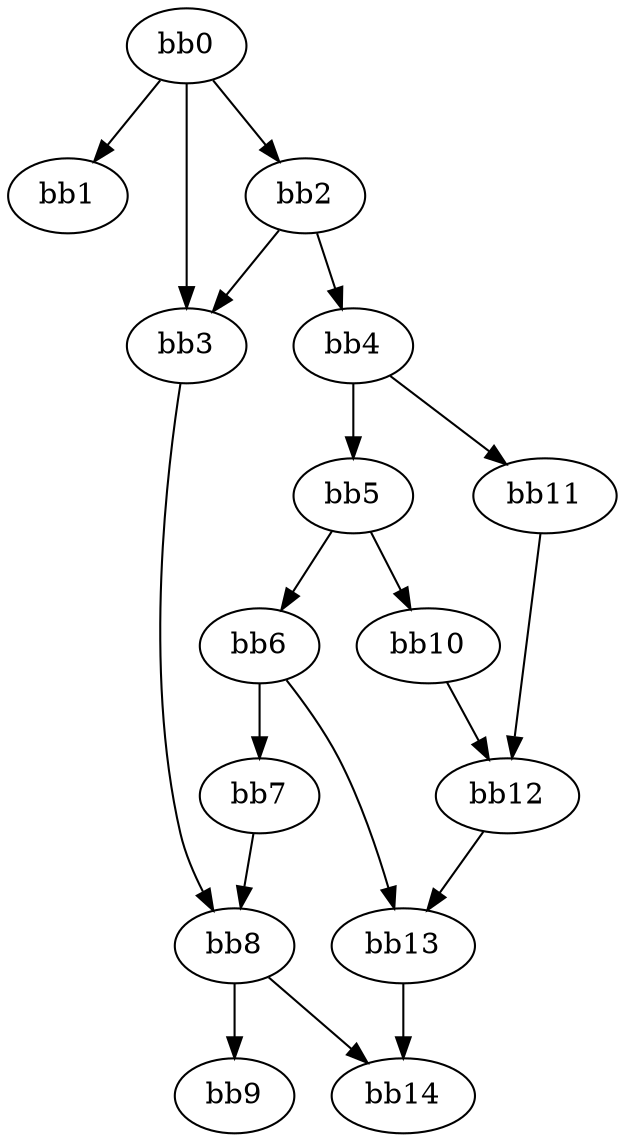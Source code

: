 digraph {
    0 [ label = "bb0\l" ]
    1 [ label = "bb1\l" ]
    2 [ label = "bb2\l" ]
    3 [ label = "bb3\l" ]
    4 [ label = "bb4\l" ]
    5 [ label = "bb5\l" ]
    6 [ label = "bb6\l" ]
    7 [ label = "bb7\l" ]
    8 [ label = "bb8\l" ]
    9 [ label = "bb9\l" ]
    10 [ label = "bb10\l" ]
    11 [ label = "bb11\l" ]
    12 [ label = "bb12\l" ]
    13 [ label = "bb13\l" ]
    14 [ label = "bb14\l" ]
    0 -> 1 [ ]
    0 -> 2 [ ]
    0 -> 3 [ ]
    2 -> 3 [ ]
    2 -> 4 [ ]
    3 -> 8 [ ]
    4 -> 5 [ ]
    4 -> 11 [ ]
    5 -> 6 [ ]
    5 -> 10 [ ]
    6 -> 7 [ ]
    6 -> 13 [ ]
    7 -> 8 [ ]
    8 -> 9 [ ]
    8 -> 14 [ ]
    10 -> 12 [ ]
    11 -> 12 [ ]
    12 -> 13 [ ]
    13 -> 14 [ ]
}

